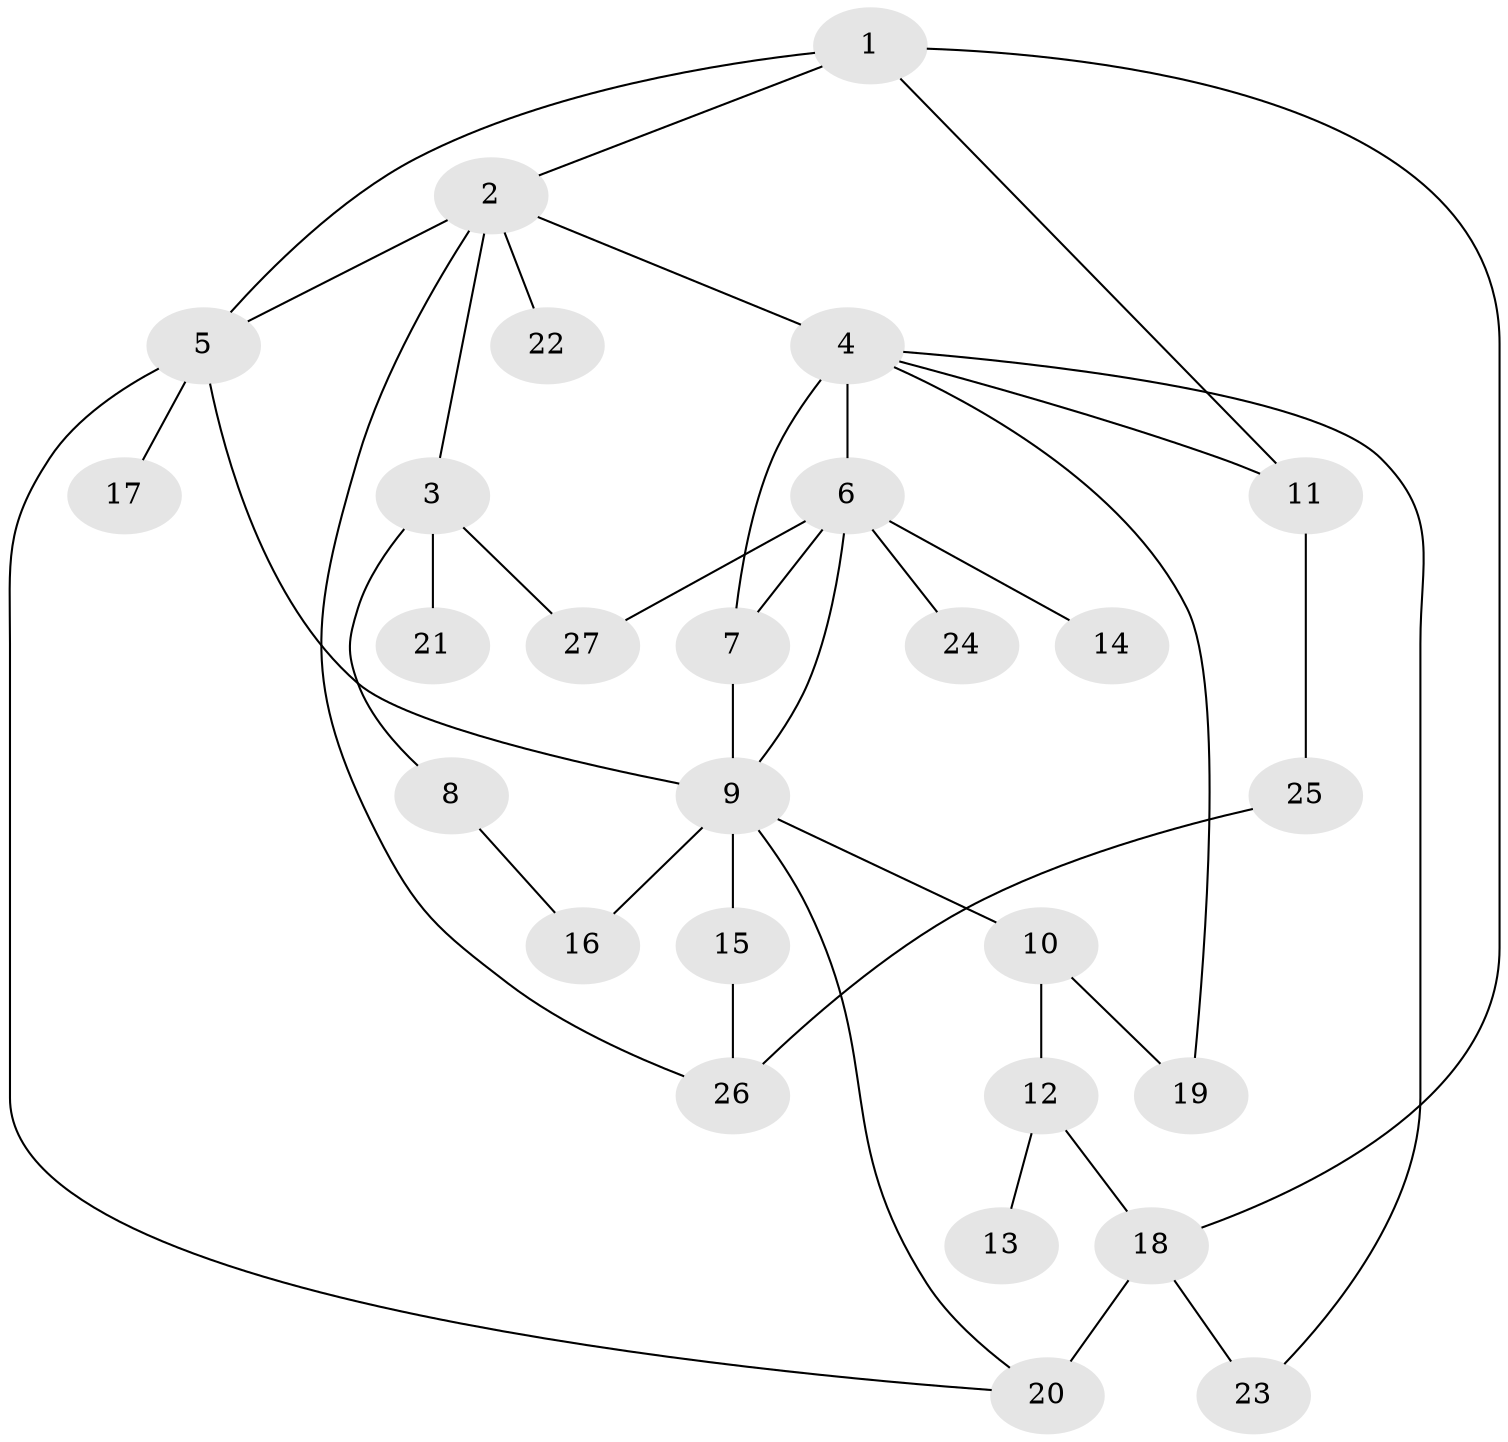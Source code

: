 // original degree distribution, {2: 0.2222222222222222, 7: 0.018518518518518517, 5: 0.037037037037037035, 8: 0.018518518518518517, 6: 0.07407407407407407, 3: 0.18518518518518517, 1: 0.35185185185185186, 4: 0.09259259259259259}
// Generated by graph-tools (version 1.1) at 2025/34/03/09/25 02:34:00]
// undirected, 27 vertices, 40 edges
graph export_dot {
graph [start="1"]
  node [color=gray90,style=filled];
  1;
  2;
  3;
  4;
  5;
  6;
  7;
  8;
  9;
  10;
  11;
  12;
  13;
  14;
  15;
  16;
  17;
  18;
  19;
  20;
  21;
  22;
  23;
  24;
  25;
  26;
  27;
  1 -- 2 [weight=1.0];
  1 -- 5 [weight=1.0];
  1 -- 11 [weight=1.0];
  1 -- 18 [weight=1.0];
  2 -- 3 [weight=1.0];
  2 -- 4 [weight=1.0];
  2 -- 5 [weight=1.0];
  2 -- 22 [weight=1.0];
  2 -- 26 [weight=1.0];
  3 -- 8 [weight=1.0];
  3 -- 21 [weight=1.0];
  3 -- 27 [weight=1.0];
  4 -- 6 [weight=1.0];
  4 -- 7 [weight=2.0];
  4 -- 11 [weight=1.0];
  4 -- 19 [weight=1.0];
  4 -- 23 [weight=1.0];
  5 -- 9 [weight=1.0];
  5 -- 17 [weight=1.0];
  5 -- 20 [weight=1.0];
  6 -- 7 [weight=1.0];
  6 -- 9 [weight=1.0];
  6 -- 14 [weight=1.0];
  6 -- 24 [weight=1.0];
  6 -- 27 [weight=1.0];
  7 -- 9 [weight=2.0];
  8 -- 16 [weight=1.0];
  9 -- 10 [weight=1.0];
  9 -- 15 [weight=1.0];
  9 -- 16 [weight=2.0];
  9 -- 20 [weight=1.0];
  10 -- 12 [weight=1.0];
  10 -- 19 [weight=1.0];
  11 -- 25 [weight=1.0];
  12 -- 13 [weight=1.0];
  12 -- 18 [weight=1.0];
  15 -- 26 [weight=1.0];
  18 -- 20 [weight=2.0];
  18 -- 23 [weight=1.0];
  25 -- 26 [weight=1.0];
}
